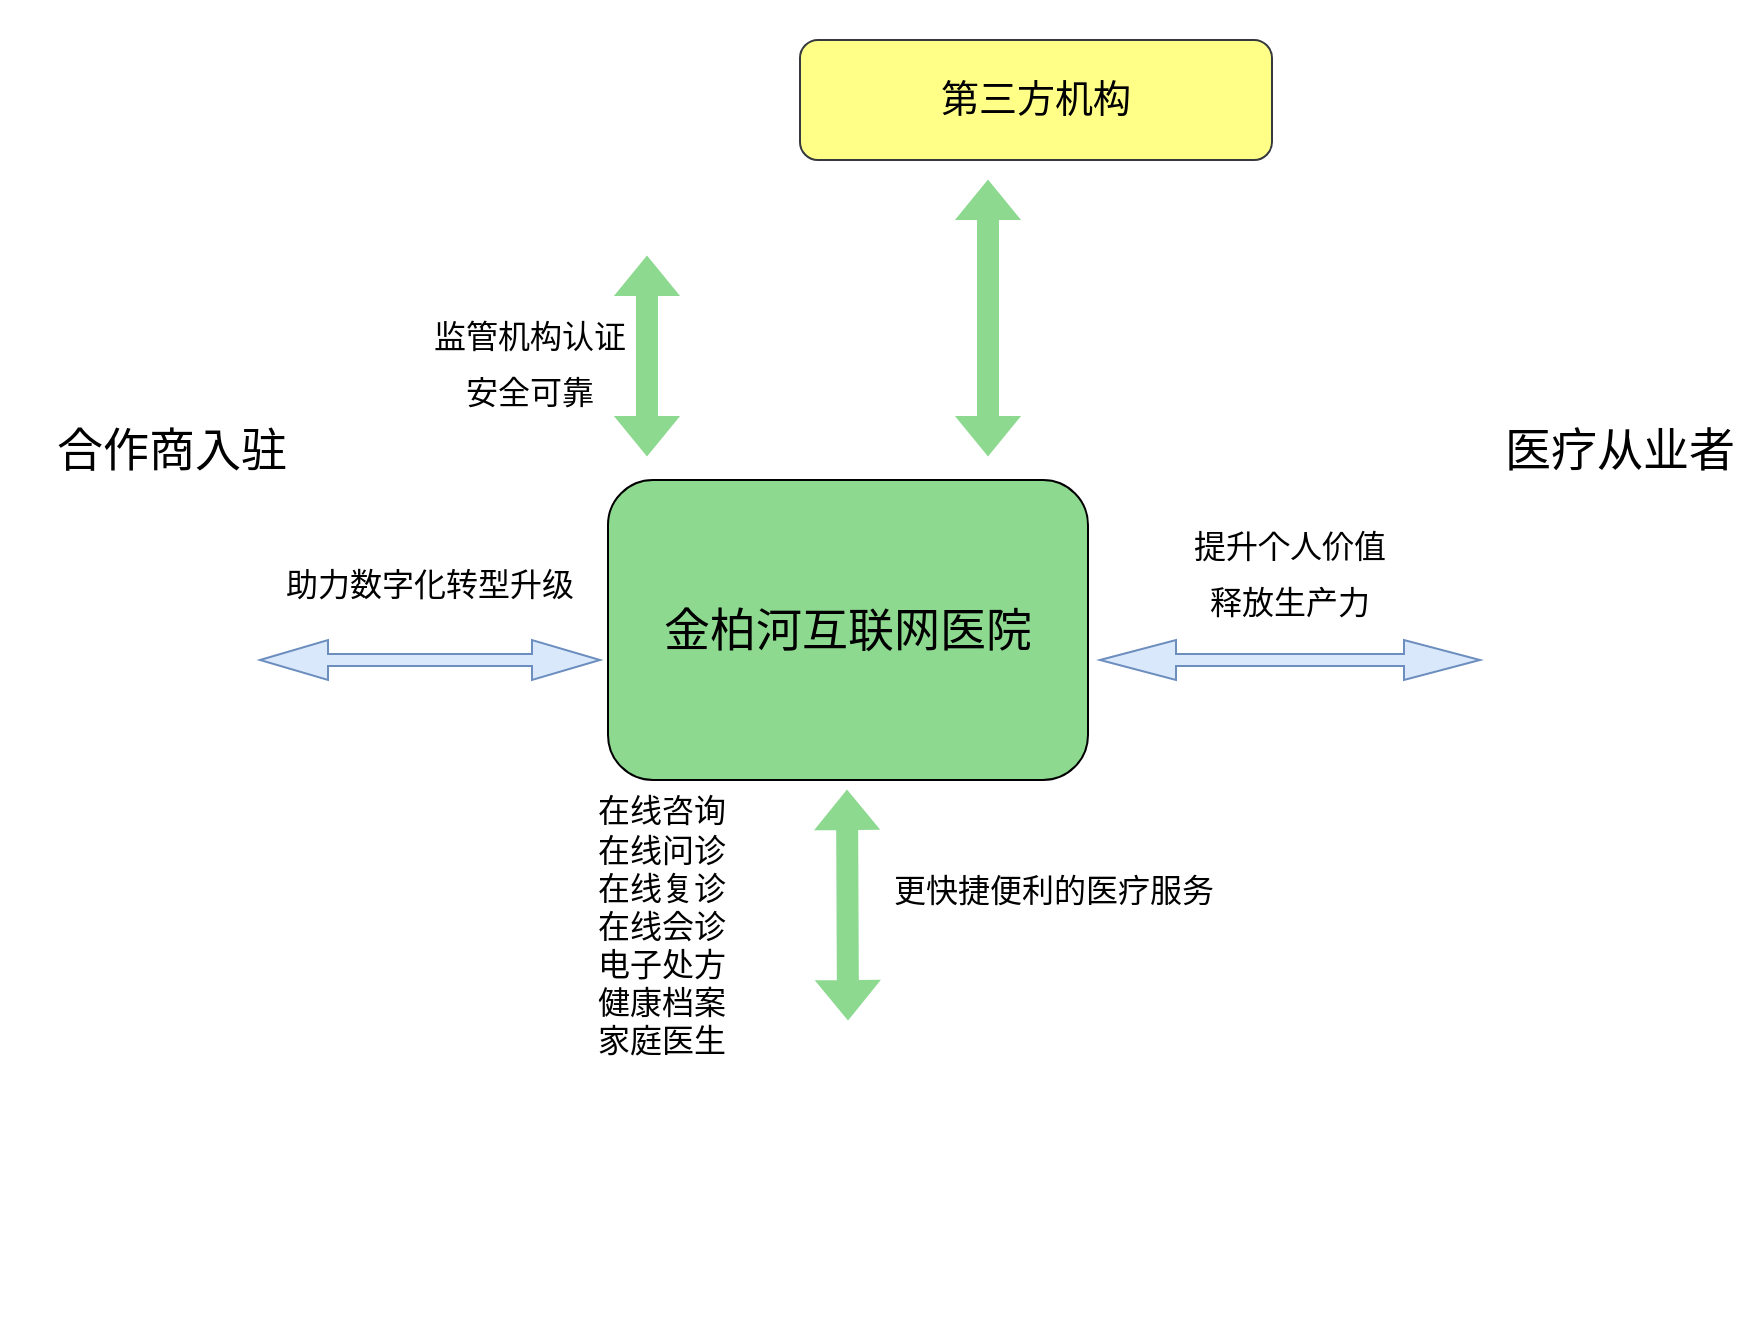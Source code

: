 <mxfile version="20.1.3" type="github">
  <diagram id="897C7ZxnjxDklEcfM_nH" name="第 1 页">
    <mxGraphModel dx="1422" dy="762" grid="1" gridSize="10" guides="1" tooltips="1" connect="1" arrows="1" fold="1" page="1" pageScale="1" pageWidth="827" pageHeight="1169" math="0" shadow="0">
      <root>
        <mxCell id="0" />
        <mxCell id="1" parent="0" />
        <mxCell id="AHRhEWRI0PKgLRRRAJqj-6" value="金柏河互联网医院" style="rounded=1;whiteSpace=wrap;html=1;fontSize=23;fillColor=#8DD990;" vertex="1" parent="1">
          <mxGeometry x="414" y="270" width="240" height="150" as="geometry" />
        </mxCell>
        <mxCell id="AHRhEWRI0PKgLRRRAJqj-8" value="" style="shape=image;html=1;verticalAlign=top;verticalLabelPosition=bottom;labelBackgroundColor=#ffffff;imageAspect=0;aspect=fixed;image=https://cdn3.iconfinder.com/data/icons/clinical-3/96/medicine_1-128.png;fontSize=23;fillColor=#8DD990;" vertex="1" parent="1">
          <mxGeometry x="110" y="281" width="128" height="128" as="geometry" />
        </mxCell>
        <mxCell id="AHRhEWRI0PKgLRRRAJqj-11" value="合作商入驻" style="text;html=1;strokeColor=none;fillColor=none;align=center;verticalAlign=middle;whiteSpace=wrap;rounded=0;fontSize=23;" vertex="1" parent="1">
          <mxGeometry x="132" y="240" width="128" height="30" as="geometry" />
        </mxCell>
        <mxCell id="AHRhEWRI0PKgLRRRAJqj-14" value="&lt;font style=&quot;font-size: 16px;&quot;&gt;助力数字化转型升级&lt;/font&gt;" style="text;html=1;strokeColor=none;fillColor=none;align=center;verticalAlign=middle;whiteSpace=wrap;rounded=0;fontSize=23;" vertex="1" parent="1">
          <mxGeometry x="210" y="300" width="230" height="40" as="geometry" />
        </mxCell>
        <mxCell id="AHRhEWRI0PKgLRRRAJqj-16" value="" style="shape=image;html=1;verticalAlign=top;verticalLabelPosition=bottom;labelBackgroundColor=#ffffff;imageAspect=0;aspect=fixed;image=https://cdn2.iconfinder.com/data/icons/coronavirus-innovicons-color/128/call-doctor-coronavirus-smartphone-128.png;fontSize=16;fillColor=#8DD990;" vertex="1" parent="1">
          <mxGeometry x="860" y="281" width="128" height="128" as="geometry" />
        </mxCell>
        <mxCell id="AHRhEWRI0PKgLRRRAJqj-18" value="&lt;span style=&quot;font-size: 16px;&quot;&gt;提升个人价值&lt;br&gt;&lt;/span&gt;&lt;font style=&quot;font-size: 16px;&quot;&gt;释放生产力&lt;/font&gt;" style="text;html=1;strokeColor=none;fillColor=none;align=center;verticalAlign=middle;whiteSpace=wrap;rounded=0;fontSize=23;" vertex="1" parent="1">
          <mxGeometry x="655" y="290" width="200" height="50" as="geometry" />
        </mxCell>
        <mxCell id="AHRhEWRI0PKgLRRRAJqj-21" value="" style="shape=doubleArrow;whiteSpace=wrap;html=1;fontSize=16;fillColor=#dae8fc;strokeColor=#6c8ebf;" vertex="1" parent="1">
          <mxGeometry x="240" y="350" width="170" height="20" as="geometry" />
        </mxCell>
        <mxCell id="AHRhEWRI0PKgLRRRAJqj-22" value="" style="shape=doubleArrow;whiteSpace=wrap;html=1;fontSize=16;fillColor=#dae8fc;strokeColor=#6c8ebf;" vertex="1" parent="1">
          <mxGeometry x="660" y="350" width="190" height="20" as="geometry" />
        </mxCell>
        <mxCell id="AHRhEWRI0PKgLRRRAJqj-24" value="" style="shape=image;html=1;verticalAlign=top;verticalLabelPosition=bottom;labelBackgroundColor=#ffffff;imageAspect=0;aspect=fixed;image=https://cdn2.iconfinder.com/data/icons/cornavirus-covid-19/64/_bed_rest_sleep_sick_patient_bed_rest-128.png;fontSize=16;fillColor=#8DD990;" vertex="1" parent="1">
          <mxGeometry x="456" y="540" width="156" height="156" as="geometry" />
        </mxCell>
        <mxCell id="AHRhEWRI0PKgLRRRAJqj-26" value="更快捷便利的医疗服务" style="text;html=1;strokeColor=none;fillColor=none;align=center;verticalAlign=middle;whiteSpace=wrap;rounded=0;fontSize=16;" vertex="1" parent="1">
          <mxGeometry x="552" y="460" width="170" height="30" as="geometry" />
        </mxCell>
        <mxCell id="AHRhEWRI0PKgLRRRAJqj-27" value="在线咨询&lt;br&gt;在线问诊&lt;br&gt;在线复诊&lt;br&gt;在线会诊&lt;br&gt;电子处方&lt;br&gt;健康档案&lt;br&gt;家庭医生" style="text;html=1;strokeColor=none;fillColor=none;align=center;verticalAlign=middle;whiteSpace=wrap;rounded=0;fontSize=16;" vertex="1" parent="1">
          <mxGeometry x="366" y="420" width="150" height="145" as="geometry" />
        </mxCell>
        <mxCell id="AHRhEWRI0PKgLRRRAJqj-28" value="医疗从业者" style="text;html=1;strokeColor=none;fillColor=none;align=center;verticalAlign=middle;whiteSpace=wrap;rounded=0;fontSize=23;" vertex="1" parent="1">
          <mxGeometry x="860" y="240" width="120" height="30" as="geometry" />
        </mxCell>
        <mxCell id="AHRhEWRI0PKgLRRRAJqj-29" value="&lt;font style=&quot;font-size: 19px;&quot;&gt;第三方机构&lt;/font&gt;" style="rounded=1;whiteSpace=wrap;html=1;fontSize=16;fillColor=#ffff88;strokeColor=#36393d;" vertex="1" parent="1">
          <mxGeometry x="510" y="50" width="236" height="60" as="geometry" />
        </mxCell>
        <mxCell id="AHRhEWRI0PKgLRRRAJqj-30" value="" style="shape=image;html=1;verticalAlign=top;verticalLabelPosition=bottom;labelBackgroundColor=#ffffff;imageAspect=0;aspect=fixed;image=https://cdn1.iconfinder.com/data/icons/covid-19-74/32/immune_shield_covid-19-128.png;fontSize=19;fillColor=#8DD990;" vertex="1" parent="1">
          <mxGeometry x="370" y="30" width="128" height="128" as="geometry" />
        </mxCell>
        <mxCell id="AHRhEWRI0PKgLRRRAJqj-34" value="" style="shape=flexArrow;endArrow=classic;startArrow=classic;html=1;rounded=0;fontSize=19;strokeColor=#8DD990;fillColor=#8DD990;" edge="1" parent="1">
          <mxGeometry width="100" height="100" relative="1" as="geometry">
            <mxPoint x="433.5" y="258" as="sourcePoint" />
            <mxPoint x="433.5" y="158" as="targetPoint" />
          </mxGeometry>
        </mxCell>
        <mxCell id="AHRhEWRI0PKgLRRRAJqj-35" value="" style="shape=flexArrow;endArrow=classic;startArrow=classic;html=1;rounded=0;fontSize=19;fillColor=#8DD990;strokeColor=#8DD990;" edge="1" parent="1">
          <mxGeometry width="100" height="100" relative="1" as="geometry">
            <mxPoint x="604" y="258" as="sourcePoint" />
            <mxPoint x="604" y="120" as="targetPoint" />
          </mxGeometry>
        </mxCell>
        <mxCell id="AHRhEWRI0PKgLRRRAJqj-36" value="&lt;span style=&quot;font-size: 16px;&quot;&gt;监管机构认证&lt;br&gt;安全可靠&lt;br&gt;&lt;/span&gt;" style="text;html=1;strokeColor=none;fillColor=none;align=center;verticalAlign=middle;whiteSpace=wrap;rounded=0;fontSize=23;" vertex="1" parent="1">
          <mxGeometry x="260" y="190" width="230" height="40" as="geometry" />
        </mxCell>
        <mxCell id="AHRhEWRI0PKgLRRRAJqj-37" value="" style="shape=flexArrow;endArrow=classic;startArrow=classic;html=1;rounded=0;fontSize=19;strokeColor=#8DD990;fillColor=#8DD990;exitX=0.5;exitY=0;exitDx=0;exitDy=0;" edge="1" parent="1" source="AHRhEWRI0PKgLRRRAJqj-24">
          <mxGeometry width="100" height="100" relative="1" as="geometry">
            <mxPoint x="533.5" y="525" as="sourcePoint" />
            <mxPoint x="533.5" y="425" as="targetPoint" />
          </mxGeometry>
        </mxCell>
      </root>
    </mxGraphModel>
  </diagram>
</mxfile>
